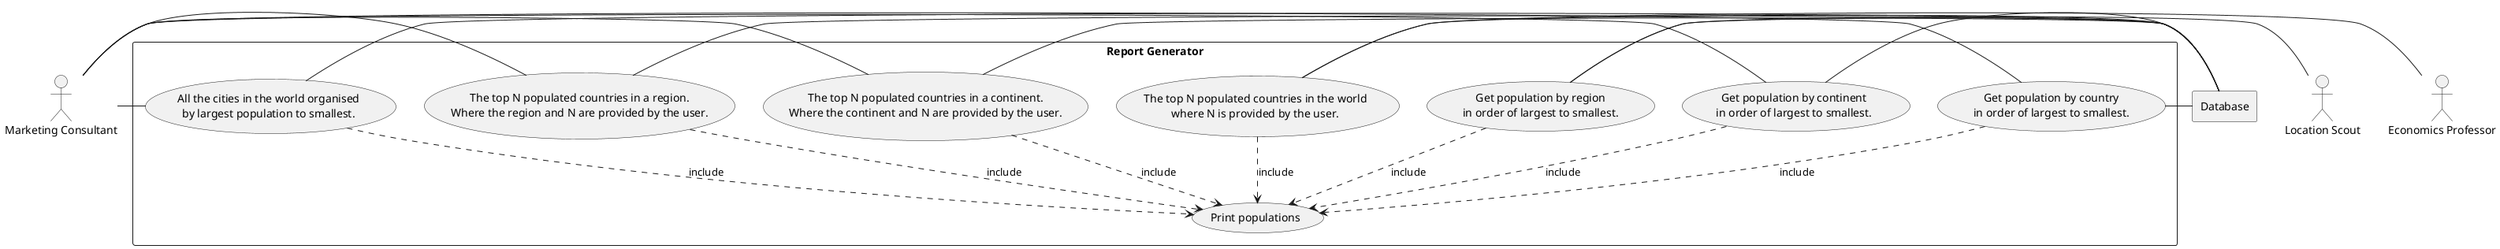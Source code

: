 @startuml

actor MC as "Marketing Consultant"
actor LS as "Location Scout"
actor EP as "Economics Professor"

rectangle Database

rectangle "Report Generator" {

    usecase UC1 as "Get population by country
    in order of largest to smallest."

    usecase UCa as "Print populations"

    MC - UC1
    UC1 ..> UCa : include
    UC1 - Database

    usecase UC2 as "Get population by continent
    in order of largest to smallest."
    MC - UC2
    UC2 ..> UCa : include
    UC2 - Database

    usecase UC3 as "Get population by region
    in order of largest to smallest."
    LS - UC3
    UC3 ..> UCa : include
    UC3 - Database

    usecase UC4 as "The top N populated countries in the world
    where N is provided by the user."
    EP - UC4
    UC4 ..> UCa : include
    UC4 - Database

    usecase UC5 as "The top N populated countries in a continent.
    Where the continent and N are provided by the user."
    MC - UC5
    UC5 ..> UCa : include
    UC5 - Database

    usecase UC6 as "The top N populated countries in a region.
    Where the region and N are provided by the user."
    MC - UC6
    UC6 ..> UCa : include
    UC6 - Database

    usecase UC7 as "All the cities in the world organised
    by largest population to smallest."
    MC - UC7
    UC7 ..> UCa : include
    UC7 - Database

@enduml
